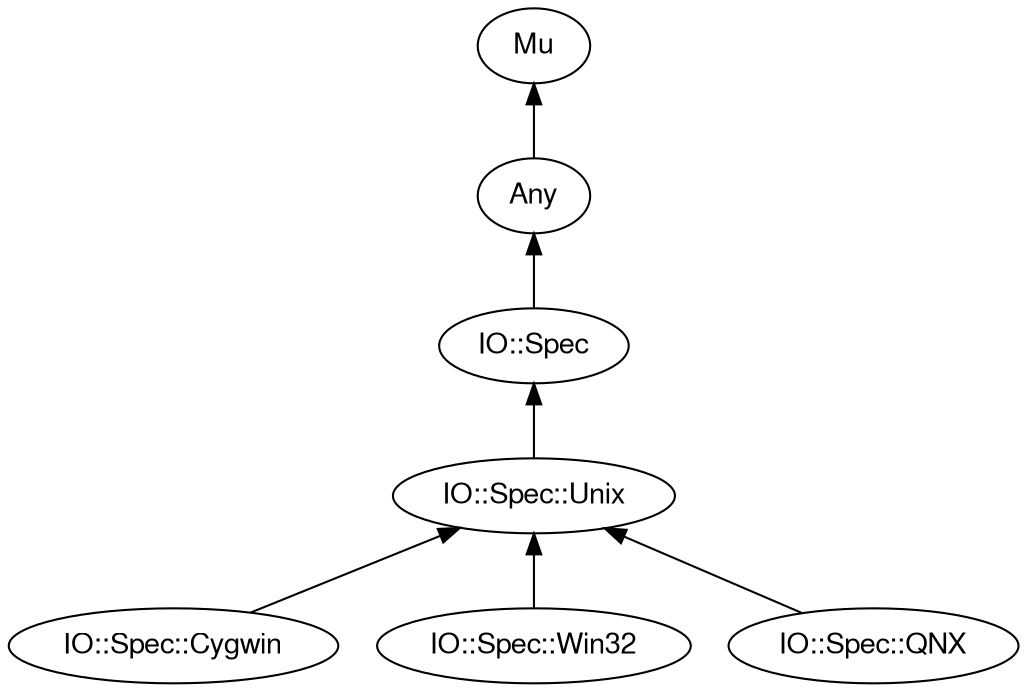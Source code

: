 digraph "perl6-type-graph" {
    rankdir=BT;
    splines=polyline;
    overlap=false; 
    // Types
    "IO::Spec" [color="#000000", fontcolor="#000000", href="/type/IO::Spec", fontname="FreeSans"];
    "Mu" [color="#000000", fontcolor="#000000", href="/type/Mu", fontname="FreeSans"];
    "Any" [color="#000000", fontcolor="#000000", href="/type/Any", fontname="FreeSans"];
    "IO::Spec::Unix" [color="#000000", fontcolor="#000000", href="/type/IO::Spec::Unix", fontname="FreeSans"];
    "IO::Spec::Cygwin" [color="#000000", fontcolor="#000000", href="/type/IO::Spec::Cygwin", fontname="FreeSans"];
    "IO::Spec::Win32" [color="#000000", fontcolor="#000000", href="/type/IO::Spec::Win32", fontname="FreeSans"];
    "IO::Spec::QNX" [color="#000000", fontcolor="#000000", href="/type/IO::Spec::QNX", fontname="FreeSans"];

    // Superclasses
    "IO::Spec" -> "Any" [color="#000000"];
    "Any" -> "Mu" [color="#000000"];
    "IO::Spec::Unix" -> "IO::Spec" [color="#000000"];
    "IO::Spec::Cygwin" -> "IO::Spec::Unix" [color="#000000"];
    "IO::Spec::Win32" -> "IO::Spec::Unix" [color="#000000"];
    "IO::Spec::QNX" -> "IO::Spec::Unix" [color="#000000"];

    // Roles
}
